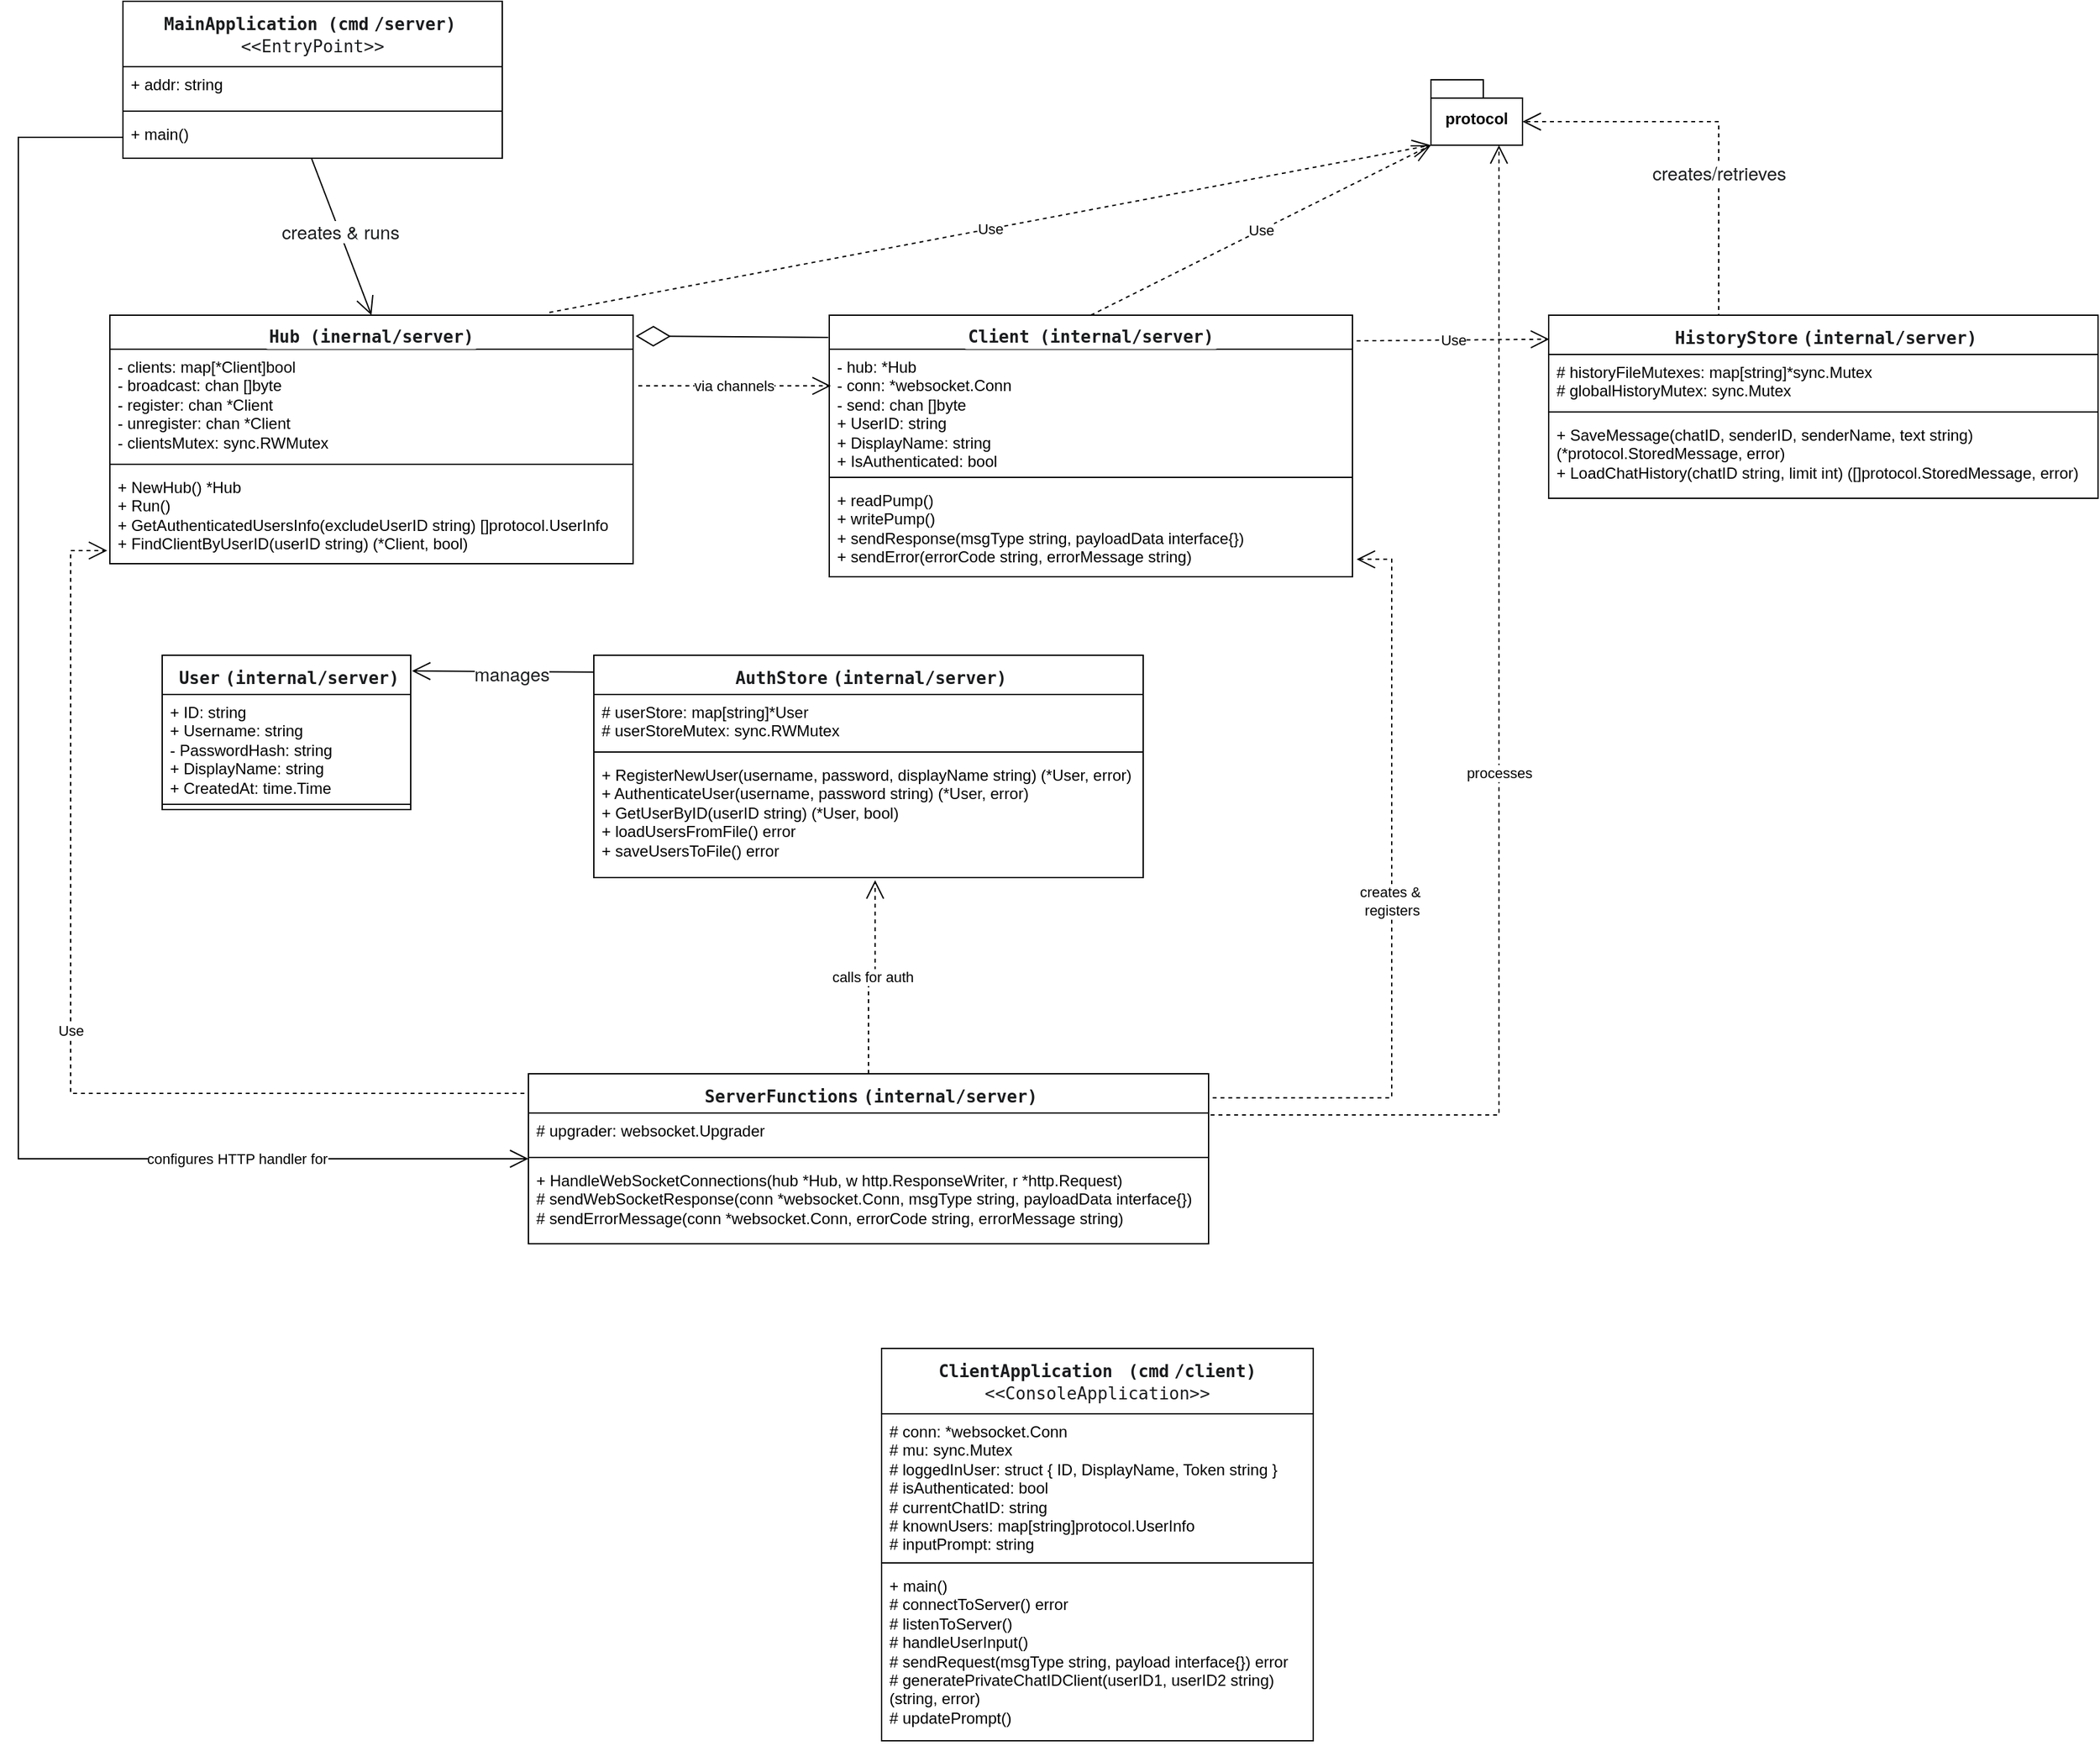 <mxfile version="27.0.9">
  <diagram name="Page-1" id="AnPfhRRfJ8Vre6uEmrvF">
    <mxGraphModel dx="1678" dy="914" grid="1" gridSize="10" guides="1" tooltips="1" connect="1" arrows="1" fold="1" page="1" pageScale="1" pageWidth="1700" pageHeight="1400" math="0" shadow="0">
      <root>
        <mxCell id="0" />
        <mxCell id="1" parent="0" />
        <mxCell id="BHGn1KFHYBxR2rlhBs1O-1" value="&lt;div style=&quot;&quot;&gt;&lt;strong style=&quot;box-sizing: border-box; color: rgb(26, 28, 30); font-family: &amp;quot;Google Sans Text&amp;quot;, &amp;quot;Helvetica Neue&amp;quot;, sans-serif; font-size: 14px; background-color: rgb(255, 255, 255);&quot; class=&quot;ng-star-inserted&quot;&gt;&lt;span style=&quot;box-sizing: border-box; background-image: none; background-position: 0% 0%; background-size: auto; background-repeat: repeat; background-attachment: scroll; background-origin: padding-box; background-clip: border-box; border-color: rgb(255, 255, 255); border-style: solid; border-width: 1px; border-image: none 100% / 1 / 0 stretch; border-radius: 3px; font-size: 13px; padding: 0px 3px; display: inline-block; font-family: &amp;quot;DM Mono&amp;quot;, monospace;&quot; class=&quot;inline-code ng-star-inserted&quot;&gt;MainApplication (cmd&lt;strong style=&quot;box-sizing: border-box; font-family: &amp;quot;Google Sans Text&amp;quot;, &amp;quot;Helvetica Neue&amp;quot;, sans-serif; font-size: 14px; text-align: start;&quot; class=&quot;ng-star-inserted&quot;&gt;&lt;span style=&quot;box-sizing: border-box; background-image: none; background-position: 0% 0%; background-size: auto; background-repeat: repeat; background-attachment: scroll; background-origin: padding-box; background-clip: border-box; border-color: rgb(255, 255, 255); border-style: solid; border-width: 1px; border-image: none 100% / 1 / 0 stretch; border-radius: 3px; font-size: 13px; padding: 0px 3px; display: inline-block; font-family: &amp;quot;DM Mono&amp;quot;, monospace;&quot; class=&quot;inline-code ng-star-inserted&quot;&gt;/server)&lt;/span&gt;&lt;/strong&gt;&lt;br&gt;&lt;span style=&quot;font-weight: 400;&quot;&gt;&amp;lt;&amp;lt;EntryPoint&amp;gt;&amp;gt;&lt;/span&gt;&lt;/span&gt;&lt;/strong&gt;&lt;/div&gt;" style="swimlane;fontStyle=1;align=center;verticalAlign=top;childLayout=stackLayout;horizontal=1;startSize=50;horizontalStack=0;resizeParent=1;resizeParentMax=0;resizeLast=0;collapsible=1;marginBottom=0;whiteSpace=wrap;html=1;" vertex="1" parent="1">
          <mxGeometry x="150" y="35" width="290" height="120" as="geometry" />
        </mxCell>
        <mxCell id="BHGn1KFHYBxR2rlhBs1O-2" value="+ addr: string" style="text;strokeColor=none;fillColor=none;align=left;verticalAlign=top;spacingLeft=4;spacingRight=4;overflow=hidden;rotatable=0;points=[[0,0.5],[1,0.5]];portConstraint=eastwest;whiteSpace=wrap;html=1;" vertex="1" parent="BHGn1KFHYBxR2rlhBs1O-1">
          <mxGeometry y="50" width="290" height="30" as="geometry" />
        </mxCell>
        <mxCell id="BHGn1KFHYBxR2rlhBs1O-3" value="" style="line;strokeWidth=1;fillColor=none;align=left;verticalAlign=middle;spacingTop=-1;spacingLeft=3;spacingRight=3;rotatable=0;labelPosition=right;points=[];portConstraint=eastwest;strokeColor=inherit;" vertex="1" parent="BHGn1KFHYBxR2rlhBs1O-1">
          <mxGeometry y="80" width="290" height="8" as="geometry" />
        </mxCell>
        <mxCell id="BHGn1KFHYBxR2rlhBs1O-4" value="&lt;div&gt;+ main()&lt;/div&gt;" style="text;strokeColor=none;fillColor=none;align=left;verticalAlign=top;spacingLeft=4;spacingRight=4;overflow=hidden;rotatable=0;points=[[0,0.5],[1,0.5]];portConstraint=eastwest;whiteSpace=wrap;html=1;" vertex="1" parent="BHGn1KFHYBxR2rlhBs1O-1">
          <mxGeometry y="88" width="290" height="32" as="geometry" />
        </mxCell>
        <mxCell id="BHGn1KFHYBxR2rlhBs1O-5" value="&lt;div style=&quot;text-align: start;&quot;&gt;&lt;strong style=&quot;box-sizing: border-box; color: rgb(26, 28, 30); font-family: &amp;quot;Google Sans Text&amp;quot;, &amp;quot;Helvetica Neue&amp;quot;, sans-serif; font-size: 14px; background-color: rgb(255, 255, 255);&quot; class=&quot;ng-star-inserted&quot;&gt;&lt;span style=&quot;box-sizing: border-box; background-image: none; background-position: 0% 0%; background-size: auto; background-repeat: repeat; background-attachment: scroll; background-origin: padding-box; background-clip: border-box; border-color: rgb(255, 255, 255); border-style: solid; border-width: 1px; border-image: none 100% / 1 / 0 stretch; border-radius: 3px; font-size: 13px; padding: 0px 3px; display: inline-block; font-family: &amp;quot;DM Mono&amp;quot;, monospace;&quot; class=&quot;inline-code ng-star-inserted&quot;&gt;Hub (inernal/server)&lt;/span&gt;&lt;/strong&gt;&lt;/div&gt;" style="swimlane;fontStyle=1;align=center;verticalAlign=top;childLayout=stackLayout;horizontal=1;startSize=26;horizontalStack=0;resizeParent=1;resizeParentMax=0;resizeLast=0;collapsible=1;marginBottom=0;whiteSpace=wrap;html=1;" vertex="1" parent="1">
          <mxGeometry x="140" y="275" width="400" height="190" as="geometry" />
        </mxCell>
        <mxCell id="BHGn1KFHYBxR2rlhBs1O-6" value="&lt;div&gt;- clients: map[*Client]bool&lt;/div&gt;&lt;div&gt;- broadcast: chan []byte&lt;/div&gt;&lt;div&gt;- register: chan *&lt;span style=&quot;background-color: transparent; color: light-dark(rgb(0, 0, 0), rgb(255, 255, 255));&quot;&gt;Client&lt;/span&gt;&lt;/div&gt;&lt;div&gt;- unregister: chan *&lt;span style=&quot;background-color: transparent; color: light-dark(rgb(0, 0, 0), rgb(255, 255, 255));&quot;&gt;Client&lt;/span&gt;&lt;/div&gt;&lt;div&gt;- clientsMutex: sync.RWMutex&lt;/div&gt;" style="text;strokeColor=none;fillColor=none;align=left;verticalAlign=top;spacingLeft=4;spacingRight=4;overflow=hidden;rotatable=0;points=[[0,0.5],[1,0.5]];portConstraint=eastwest;whiteSpace=wrap;html=1;" vertex="1" parent="BHGn1KFHYBxR2rlhBs1O-5">
          <mxGeometry y="26" width="400" height="84" as="geometry" />
        </mxCell>
        <mxCell id="BHGn1KFHYBxR2rlhBs1O-7" value="" style="line;strokeWidth=1;fillColor=none;align=left;verticalAlign=middle;spacingTop=-1;spacingLeft=3;spacingRight=3;rotatable=0;labelPosition=right;points=[];portConstraint=eastwest;strokeColor=inherit;" vertex="1" parent="BHGn1KFHYBxR2rlhBs1O-5">
          <mxGeometry y="110" width="400" height="8" as="geometry" />
        </mxCell>
        <mxCell id="BHGn1KFHYBxR2rlhBs1O-8" value="&lt;div&gt;+ NewHub() *Hub&lt;/div&gt;&lt;div&gt;+ Run()&lt;/div&gt;&lt;div&gt;+ GetAuthenticatedUsersInfo(excludeUserID string) []protocol.UserInfo&lt;/div&gt;&lt;div&gt;+ FindClientByUserID(userID string) (*Client, bool)&lt;/div&gt;" style="text;strokeColor=none;fillColor=none;align=left;verticalAlign=top;spacingLeft=4;spacingRight=4;overflow=hidden;rotatable=0;points=[[0,0.5],[1,0.5]];portConstraint=eastwest;whiteSpace=wrap;html=1;" vertex="1" parent="BHGn1KFHYBxR2rlhBs1O-5">
          <mxGeometry y="118" width="400" height="72" as="geometry" />
        </mxCell>
        <mxCell id="BHGn1KFHYBxR2rlhBs1O-21" value="" style="endArrow=open;endFill=1;endSize=12;html=1;rounded=0;exitX=0.497;exitY=1;exitDx=0;exitDy=0;exitPerimeter=0;entryX=0.5;entryY=0;entryDx=0;entryDy=0;" edge="1" parent="1" source="BHGn1KFHYBxR2rlhBs1O-4" target="BHGn1KFHYBxR2rlhBs1O-5">
          <mxGeometry width="160" relative="1" as="geometry">
            <mxPoint x="360" y="-45" as="sourcePoint" />
            <mxPoint x="520" y="-45" as="targetPoint" />
          </mxGeometry>
        </mxCell>
        <mxCell id="BHGn1KFHYBxR2rlhBs1O-22" value="&lt;span style=&quot;color: rgb(26, 28, 30); font-family: &amp;quot;Google Sans Text&amp;quot;, &amp;quot;Helvetica Neue&amp;quot;, sans-serif; font-size: 14px; text-align: left; text-wrap-mode: wrap;&quot;&gt;creates &amp;amp; runs&lt;/span&gt;" style="edgeLabel;html=1;align=center;verticalAlign=middle;resizable=0;points=[];" vertex="1" connectable="0" parent="BHGn1KFHYBxR2rlhBs1O-21">
          <mxGeometry x="-0.069" relative="1" as="geometry">
            <mxPoint as="offset" />
          </mxGeometry>
        </mxCell>
        <mxCell id="BHGn1KFHYBxR2rlhBs1O-23" value="&lt;div style=&quot;text-align: start;&quot;&gt;&lt;strong style=&quot;box-sizing: border-box; color: rgb(26, 28, 30); font-family: &amp;quot;Google Sans Text&amp;quot;, &amp;quot;Helvetica Neue&amp;quot;, sans-serif; font-size: 14px; background-color: rgb(255, 255, 255);&quot; class=&quot;ng-star-inserted&quot;&gt;&lt;span style=&quot;box-sizing: border-box; background-image: none; background-position: 0% 0%; background-size: auto; background-repeat: repeat; background-attachment: scroll; background-origin: padding-box; background-clip: border-box; border-color: rgb(255, 255, 255); border-style: solid; border-width: 1px; border-image: none 100% / 1 / 0 stretch; border-radius: 3px; font-size: 13px; padding: 0px 3px; display: inline-block; font-family: &amp;quot;DM Mono&amp;quot;, monospace;&quot; class=&quot;inline-code ng-star-inserted&quot;&gt;Client (internal/server)&lt;/span&gt;&lt;/strong&gt;&lt;/div&gt;" style="swimlane;fontStyle=1;align=center;verticalAlign=top;childLayout=stackLayout;horizontal=1;startSize=26;horizontalStack=0;resizeParent=1;resizeParentMax=0;resizeLast=0;collapsible=1;marginBottom=0;whiteSpace=wrap;html=1;" vertex="1" parent="1">
          <mxGeometry x="690" y="275" width="400" height="200" as="geometry" />
        </mxCell>
        <mxCell id="BHGn1KFHYBxR2rlhBs1O-24" value="&lt;div&gt;- hub: *Hub&lt;/div&gt;&lt;div&gt;- conn: *websocket.Conn&lt;/div&gt;&lt;div&gt;- send: chan []byte&lt;/div&gt;&lt;div&gt;+ UserID: string&lt;/div&gt;&lt;div&gt;+ DisplayName: string&lt;/div&gt;&lt;div&gt;+ IsAuthenticated: bool&lt;/div&gt;" style="text;strokeColor=none;fillColor=none;align=left;verticalAlign=top;spacingLeft=4;spacingRight=4;overflow=hidden;rotatable=0;points=[[0,0.5],[1,0.5]];portConstraint=eastwest;whiteSpace=wrap;html=1;" vertex="1" parent="BHGn1KFHYBxR2rlhBs1O-23">
          <mxGeometry y="26" width="400" height="94" as="geometry" />
        </mxCell>
        <mxCell id="BHGn1KFHYBxR2rlhBs1O-25" value="" style="line;strokeWidth=1;fillColor=none;align=left;verticalAlign=middle;spacingTop=-1;spacingLeft=3;spacingRight=3;rotatable=0;labelPosition=right;points=[];portConstraint=eastwest;strokeColor=inherit;" vertex="1" parent="BHGn1KFHYBxR2rlhBs1O-23">
          <mxGeometry y="120" width="400" height="8" as="geometry" />
        </mxCell>
        <mxCell id="BHGn1KFHYBxR2rlhBs1O-26" value="&lt;div&gt;+ readPump()&lt;/div&gt;&lt;div&gt;+ writePump()&lt;/div&gt;&lt;div&gt;+ sendResponse(msgType string, payloadData interface{})&lt;/div&gt;&lt;div&gt;+ sendError(errorCode string, errorMessage string)&lt;/div&gt;" style="text;strokeColor=none;fillColor=none;align=left;verticalAlign=top;spacingLeft=4;spacingRight=4;overflow=hidden;rotatable=0;points=[[0,0.5],[1,0.5]];portConstraint=eastwest;whiteSpace=wrap;html=1;" vertex="1" parent="BHGn1KFHYBxR2rlhBs1O-23">
          <mxGeometry y="128" width="400" height="72" as="geometry" />
        </mxCell>
        <mxCell id="BHGn1KFHYBxR2rlhBs1O-27" value="" style="endArrow=diamondThin;endFill=0;endSize=24;html=1;rounded=0;entryX=1.005;entryY=0.084;entryDx=0;entryDy=0;entryPerimeter=0;exitX=-0.002;exitY=0.085;exitDx=0;exitDy=0;exitPerimeter=0;" edge="1" parent="1" source="BHGn1KFHYBxR2rlhBs1O-23" target="BHGn1KFHYBxR2rlhBs1O-5">
          <mxGeometry width="160" relative="1" as="geometry">
            <mxPoint x="640" y="305" as="sourcePoint" />
            <mxPoint x="770" y="65" as="targetPoint" />
          </mxGeometry>
        </mxCell>
        <mxCell id="BHGn1KFHYBxR2rlhBs1O-32" value="&lt;div style=&quot;text-align: start;&quot;&gt;&lt;strong style=&quot;box-sizing: border-box; color: rgb(26, 28, 30); font-family: &amp;quot;Google Sans Text&amp;quot;, &amp;quot;Helvetica Neue&amp;quot;, sans-serif; font-size: 14px; background-color: rgb(255, 255, 255);&quot; class=&quot;ng-star-inserted&quot;&gt;&lt;span style=&quot;box-sizing: border-box; background-image: none; background-position: 0% 0%; background-size: auto; background-repeat: repeat; background-attachment: scroll; background-origin: padding-box; background-clip: border-box; border-color: rgb(255, 255, 255); border-style: solid; border-width: 1px; border-image: none 100% / 1 / 0 stretch; border-radius: 3px; font-size: 13px; padding: 0px 3px; display: inline-block; font-family: &amp;quot;DM Mono&amp;quot;, monospace;&quot; class=&quot;inline-code ng-star-inserted&quot;&gt;&lt;strong style=&quot;box-sizing: border-box; font-family: &amp;quot;Google Sans Text&amp;quot;, &amp;quot;Helvetica Neue&amp;quot;, sans-serif; font-size: 14px;&quot; class=&quot;ng-star-inserted&quot;&gt;&lt;span style=&quot;box-sizing: border-box; background-image: none; background-position: 0% 0%; background-size: auto; background-repeat: repeat; background-attachment: scroll; background-origin: padding-box; background-clip: border-box; border-color: rgb(255, 255, 255); border-style: solid; border-width: 1px; border-image: none 100% / 1 / 0 stretch; border-radius: 3px; font-size: 13px; padding: 0px 3px; display: inline-block; font-family: &amp;quot;DM Mono&amp;quot;, monospace;&quot; class=&quot;inline-code ng-star-inserted&quot;&gt;AuthStore&lt;/span&gt;&lt;/strong&gt;(internal/server)&lt;/span&gt;&lt;/strong&gt;&lt;/div&gt;" style="swimlane;fontStyle=1;align=center;verticalAlign=top;childLayout=stackLayout;horizontal=1;startSize=30;horizontalStack=0;resizeParent=1;resizeParentMax=0;resizeLast=0;collapsible=1;marginBottom=0;whiteSpace=wrap;html=1;" vertex="1" parent="1">
          <mxGeometry x="510" y="535" width="420" height="170" as="geometry" />
        </mxCell>
        <mxCell id="BHGn1KFHYBxR2rlhBs1O-33" value="&lt;div&gt;# userStore: map[string]*User&lt;/div&gt;&lt;div&gt;# userStoreMutex: sync.RWMutex&lt;/div&gt;" style="text;strokeColor=none;fillColor=none;align=left;verticalAlign=top;spacingLeft=4;spacingRight=4;overflow=hidden;rotatable=0;points=[[0,0.5],[1,0.5]];portConstraint=eastwest;whiteSpace=wrap;html=1;" vertex="1" parent="BHGn1KFHYBxR2rlhBs1O-32">
          <mxGeometry y="30" width="420" height="40" as="geometry" />
        </mxCell>
        <mxCell id="BHGn1KFHYBxR2rlhBs1O-34" value="" style="line;strokeWidth=1;fillColor=none;align=left;verticalAlign=middle;spacingTop=-1;spacingLeft=3;spacingRight=3;rotatable=0;labelPosition=right;points=[];portConstraint=eastwest;strokeColor=inherit;" vertex="1" parent="BHGn1KFHYBxR2rlhBs1O-32">
          <mxGeometry y="70" width="420" height="8" as="geometry" />
        </mxCell>
        <mxCell id="BHGn1KFHYBxR2rlhBs1O-35" value="&lt;div&gt;+ RegisterNewUser(username, password, displayName string) (*User, error)&lt;/div&gt;&lt;div&gt;+ AuthenticateUser(username, password string) (*User, error)&lt;/div&gt;&lt;div&gt;+ GetUserByID(userID string) (*User, bool)&lt;/div&gt;&lt;div&gt;+ loadUsersFromFile() error&lt;/div&gt;&lt;div&gt;+ saveUsersToFile() error&lt;/div&gt;" style="text;strokeColor=none;fillColor=none;align=left;verticalAlign=top;spacingLeft=4;spacingRight=4;overflow=hidden;rotatable=0;points=[[0,0.5],[1,0.5]];portConstraint=eastwest;whiteSpace=wrap;html=1;" vertex="1" parent="BHGn1KFHYBxR2rlhBs1O-32">
          <mxGeometry y="78" width="420" height="92" as="geometry" />
        </mxCell>
        <mxCell id="BHGn1KFHYBxR2rlhBs1O-36" value="protocol" style="shape=folder;fontStyle=1;spacingTop=10;tabWidth=40;tabHeight=14;tabPosition=left;html=1;whiteSpace=wrap;" vertex="1" parent="1">
          <mxGeometry x="1150" y="95" width="70" height="50" as="geometry" />
        </mxCell>
        <mxCell id="BHGn1KFHYBxR2rlhBs1O-38" value="Use" style="endArrow=open;endSize=12;dashed=1;html=1;rounded=0;exitX=0.84;exitY=-0.011;exitDx=0;exitDy=0;exitPerimeter=0;entryX=0;entryY=0;entryDx=0;entryDy=50;entryPerimeter=0;" edge="1" parent="1" source="BHGn1KFHYBxR2rlhBs1O-5" target="BHGn1KFHYBxR2rlhBs1O-36">
          <mxGeometry width="160" relative="1" as="geometry">
            <mxPoint x="530" y="175" as="sourcePoint" />
            <mxPoint x="690" y="175" as="targetPoint" />
          </mxGeometry>
        </mxCell>
        <mxCell id="BHGn1KFHYBxR2rlhBs1O-39" value="Use" style="endArrow=open;endSize=12;dashed=1;html=1;rounded=0;exitX=0.5;exitY=0;exitDx=0;exitDy=0;" edge="1" parent="1" source="BHGn1KFHYBxR2rlhBs1O-23">
          <mxGeometry width="160" relative="1" as="geometry">
            <mxPoint x="890" y="75" as="sourcePoint" />
            <mxPoint x="1150" y="145" as="targetPoint" />
          </mxGeometry>
        </mxCell>
        <mxCell id="BHGn1KFHYBxR2rlhBs1O-40" value="via channels" style="endArrow=open;endSize=12;dashed=1;html=1;rounded=0;exitX=1.01;exitY=0.333;exitDx=0;exitDy=0;exitPerimeter=0;entryX=0.003;entryY=0.298;entryDx=0;entryDy=0;entryPerimeter=0;" edge="1" parent="1" source="BHGn1KFHYBxR2rlhBs1O-6" target="BHGn1KFHYBxR2rlhBs1O-24">
          <mxGeometry width="160" relative="1" as="geometry">
            <mxPoint x="950" y="303" as="sourcePoint" />
            <mxPoint x="1064" y="165" as="targetPoint" />
          </mxGeometry>
        </mxCell>
        <mxCell id="BHGn1KFHYBxR2rlhBs1O-41" value="&lt;div style=&quot;text-align: start;&quot;&gt;&lt;strong style=&quot;box-sizing: border-box; color: rgb(26, 28, 30); font-family: &amp;quot;Google Sans Text&amp;quot;, &amp;quot;Helvetica Neue&amp;quot;, sans-serif; font-size: 14px; background-color: rgb(255, 255, 255);&quot; class=&quot;ng-star-inserted&quot;&gt;&lt;span style=&quot;box-sizing: border-box; background-image: none; background-position: 0% 0%; background-size: auto; background-repeat: repeat; background-attachment: scroll; background-origin: padding-box; background-clip: border-box; border-color: rgb(255, 255, 255); border-style: solid; border-width: 1px; border-image: none 100% / 1 / 0 stretch; border-radius: 3px; font-size: 13px; padding: 0px 3px; display: inline-block; font-family: &amp;quot;DM Mono&amp;quot;, monospace;&quot; class=&quot;inline-code ng-star-inserted&quot;&gt;&lt;strong style=&quot;box-sizing: border-box; font-family: &amp;quot;Google Sans Text&amp;quot;, &amp;quot;Helvetica Neue&amp;quot;, sans-serif; font-size: 14px;&quot; class=&quot;ng-star-inserted&quot;&gt;&lt;span style=&quot;box-sizing: border-box; background-image: none; background-position: 0% 0%; background-size: auto; background-repeat: repeat; background-attachment: scroll; background-origin: padding-box; background-clip: border-box; border-color: rgb(255, 255, 255); border-style: solid; border-width: 1px; border-image: none 100% / 1 / 0 stretch; border-radius: 3px; font-size: 13px; padding: 0px 3px; display: inline-block; font-family: &amp;quot;DM Mono&amp;quot;, monospace;&quot; class=&quot;inline-code ng-star-inserted&quot;&gt;User&lt;/span&gt;&lt;/strong&gt;(internal/server)&lt;/span&gt;&lt;/strong&gt;&lt;/div&gt;" style="swimlane;fontStyle=1;align=center;verticalAlign=top;childLayout=stackLayout;horizontal=1;startSize=30;horizontalStack=0;resizeParent=1;resizeParentMax=0;resizeLast=0;collapsible=1;marginBottom=0;whiteSpace=wrap;html=1;" vertex="1" parent="1">
          <mxGeometry x="180" y="535" width="190" height="118" as="geometry" />
        </mxCell>
        <mxCell id="BHGn1KFHYBxR2rlhBs1O-42" value="&lt;div&gt;+ ID: string&lt;/div&gt;&lt;div&gt;+ Username: string&lt;/div&gt;&lt;div&gt;- PasswordHash: string&lt;/div&gt;&lt;div&gt;+ DisplayName: string&lt;/div&gt;&lt;div&gt;+ CreatedAt: time.Time&lt;/div&gt;" style="text;strokeColor=none;fillColor=none;align=left;verticalAlign=top;spacingLeft=4;spacingRight=4;overflow=hidden;rotatable=0;points=[[0,0.5],[1,0.5]];portConstraint=eastwest;whiteSpace=wrap;html=1;" vertex="1" parent="BHGn1KFHYBxR2rlhBs1O-41">
          <mxGeometry y="30" width="190" height="80" as="geometry" />
        </mxCell>
        <mxCell id="BHGn1KFHYBxR2rlhBs1O-43" value="" style="line;strokeWidth=1;fillColor=none;align=left;verticalAlign=middle;spacingTop=-1;spacingLeft=3;spacingRight=3;rotatable=0;labelPosition=right;points=[];portConstraint=eastwest;strokeColor=inherit;" vertex="1" parent="BHGn1KFHYBxR2rlhBs1O-41">
          <mxGeometry y="110" width="190" height="8" as="geometry" />
        </mxCell>
        <mxCell id="BHGn1KFHYBxR2rlhBs1O-45" value="" style="endArrow=open;endFill=1;endSize=12;html=1;rounded=0;exitX=0;exitY=0.076;exitDx=0;exitDy=0;exitPerimeter=0;entryX=1.005;entryY=0.102;entryDx=0;entryDy=0;entryPerimeter=0;" edge="1" parent="1" source="BHGn1KFHYBxR2rlhBs1O-32" target="BHGn1KFHYBxR2rlhBs1O-41">
          <mxGeometry width="160" relative="1" as="geometry">
            <mxPoint x="430" y="495" as="sourcePoint" />
            <mxPoint x="590" y="495" as="targetPoint" />
          </mxGeometry>
        </mxCell>
        <mxCell id="BHGn1KFHYBxR2rlhBs1O-46" value="&lt;span style=&quot;color: rgb(26, 28, 30); font-family: &amp;quot;Google Sans Text&amp;quot;, &amp;quot;Helvetica Neue&amp;quot;, sans-serif; font-size: 14px; text-align: left; text-wrap-mode: wrap;&quot;&gt;manages&lt;/span&gt;" style="edgeLabel;html=1;align=center;verticalAlign=middle;resizable=0;points=[];" vertex="1" connectable="0" parent="BHGn1KFHYBxR2rlhBs1O-45">
          <mxGeometry x="-0.093" y="1" relative="1" as="geometry">
            <mxPoint as="offset" />
          </mxGeometry>
        </mxCell>
        <mxCell id="BHGn1KFHYBxR2rlhBs1O-47" value="&lt;div style=&quot;text-align: start;&quot;&gt;&lt;strong style=&quot;box-sizing: border-box; color: rgb(26, 28, 30); font-family: &amp;quot;Google Sans Text&amp;quot;, &amp;quot;Helvetica Neue&amp;quot;, sans-serif; font-size: 14px; background-color: rgb(255, 255, 255);&quot; class=&quot;ng-star-inserted&quot;&gt;&lt;span style=&quot;box-sizing: border-box; background-image: none; background-position: 0% 0%; background-size: auto; background-repeat: repeat; background-attachment: scroll; background-origin: padding-box; background-clip: border-box; border-color: rgb(255, 255, 255); border-style: solid; border-width: 1px; border-image: none 100% / 1 / 0 stretch; border-radius: 3px; font-size: 13px; padding: 0px 3px; display: inline-block; font-family: &amp;quot;DM Mono&amp;quot;, monospace;&quot; class=&quot;inline-code ng-star-inserted&quot;&gt;&lt;strong style=&quot;box-sizing: border-box; font-family: &amp;quot;Google Sans Text&amp;quot;, &amp;quot;Helvetica Neue&amp;quot;, sans-serif; font-size: 14px;&quot; class=&quot;ng-star-inserted&quot;&gt;&lt;span style=&quot;box-sizing: border-box; background-image: none; background-position: 0% 0%; background-size: auto; background-repeat: repeat; background-attachment: scroll; background-origin: padding-box; background-clip: border-box; border-color: rgb(255, 255, 255); border-style: solid; border-width: 1px; border-image: none 100% / 1 / 0 stretch; border-radius: 3px; font-size: 13px; padding: 0px 3px; display: inline-block; font-family: &amp;quot;DM Mono&amp;quot;, monospace;&quot; class=&quot;inline-code ng-star-inserted&quot;&gt;HistoryStore&lt;/span&gt;&lt;/strong&gt;(internal/server)&lt;/span&gt;&lt;/strong&gt;&lt;/div&gt;" style="swimlane;fontStyle=1;align=center;verticalAlign=top;childLayout=stackLayout;horizontal=1;startSize=30;horizontalStack=0;resizeParent=1;resizeParentMax=0;resizeLast=0;collapsible=1;marginBottom=0;whiteSpace=wrap;html=1;" vertex="1" parent="1">
          <mxGeometry x="1240" y="275" width="420" height="140" as="geometry" />
        </mxCell>
        <mxCell id="BHGn1KFHYBxR2rlhBs1O-48" value="&lt;div&gt;# historyFileMutexes: map[string]*sync.Mutex&lt;/div&gt;&lt;div&gt;# globalHistoryMutex: sync.Mutex&lt;/div&gt;" style="text;strokeColor=none;fillColor=none;align=left;verticalAlign=top;spacingLeft=4;spacingRight=4;overflow=hidden;rotatable=0;points=[[0,0.5],[1,0.5]];portConstraint=eastwest;whiteSpace=wrap;html=1;" vertex="1" parent="BHGn1KFHYBxR2rlhBs1O-47">
          <mxGeometry y="30" width="420" height="40" as="geometry" />
        </mxCell>
        <mxCell id="BHGn1KFHYBxR2rlhBs1O-49" value="" style="line;strokeWidth=1;fillColor=none;align=left;verticalAlign=middle;spacingTop=-1;spacingLeft=3;spacingRight=3;rotatable=0;labelPosition=right;points=[];portConstraint=eastwest;strokeColor=inherit;" vertex="1" parent="BHGn1KFHYBxR2rlhBs1O-47">
          <mxGeometry y="70" width="420" height="8" as="geometry" />
        </mxCell>
        <mxCell id="BHGn1KFHYBxR2rlhBs1O-50" value="&lt;div&gt;+ SaveMessage(chatID, senderID, senderName, text string) (*protocol.StoredMessage, error)&lt;/div&gt;&lt;div&gt;+ LoadChatHistory(chatID string, limit int) ([]protocol.StoredMessage, error)&lt;/div&gt;" style="text;strokeColor=none;fillColor=none;align=left;verticalAlign=top;spacingLeft=4;spacingRight=4;overflow=hidden;rotatable=0;points=[[0,0.5],[1,0.5]];portConstraint=eastwest;whiteSpace=wrap;html=1;" vertex="1" parent="BHGn1KFHYBxR2rlhBs1O-47">
          <mxGeometry y="78" width="420" height="62" as="geometry" />
        </mxCell>
        <mxCell id="BHGn1KFHYBxR2rlhBs1O-51" value="&lt;span style=&quot;color: rgb(26, 28, 30); font-family: &amp;quot;Google Sans Text&amp;quot;, &amp;quot;Helvetica Neue&amp;quot;, sans-serif; font-size: 14px; text-align: left; text-wrap-mode: wrap;&quot;&gt;creates/retrieves&lt;/span&gt;" style="endArrow=open;endSize=12;dashed=1;html=1;rounded=0;exitX=0.5;exitY=0;exitDx=0;exitDy=0;entryX=0;entryY=0;entryDx=70;entryDy=32;entryPerimeter=0;edgeStyle=elbowEdgeStyle;" edge="1" parent="1" source="BHGn1KFHYBxR2rlhBs1O-47" target="BHGn1KFHYBxR2rlhBs1O-36">
          <mxGeometry width="160" relative="1" as="geometry">
            <mxPoint x="1320" y="445" as="sourcePoint" />
            <mxPoint x="1480" y="445" as="targetPoint" />
            <Array as="points">
              <mxPoint x="1370" y="415" />
            </Array>
            <mxPoint as="offset" />
          </mxGeometry>
        </mxCell>
        <mxCell id="BHGn1KFHYBxR2rlhBs1O-52" value="&lt;div style=&quot;text-align: start;&quot;&gt;&lt;strong style=&quot;box-sizing: border-box; color: rgb(26, 28, 30); font-family: &amp;quot;Google Sans Text&amp;quot;, &amp;quot;Helvetica Neue&amp;quot;, sans-serif; font-size: 14px; background-color: rgb(255, 255, 255);&quot; class=&quot;ng-star-inserted&quot;&gt;&lt;span style=&quot;box-sizing: border-box; background-image: none; background-position: 0% 0%; background-size: auto; background-repeat: repeat; background-attachment: scroll; background-origin: padding-box; background-clip: border-box; border-color: rgb(255, 255, 255); border-style: solid; border-width: 1px; border-image: none 100% / 1 / 0 stretch; border-radius: 3px; font-size: 13px; padding: 0px 3px; display: inline-block; font-family: &amp;quot;DM Mono&amp;quot;, monospace;&quot; class=&quot;inline-code ng-star-inserted&quot;&gt;&lt;strong style=&quot;box-sizing: border-box; font-family: &amp;quot;Google Sans Text&amp;quot;, &amp;quot;Helvetica Neue&amp;quot;, sans-serif; font-size: 14px;&quot; class=&quot;ng-star-inserted&quot;&gt;&lt;span style=&quot;box-sizing: border-box; background-image: none; background-position: 0% 0%; background-size: auto; background-repeat: repeat; background-attachment: scroll; background-origin: padding-box; background-clip: border-box; border-color: rgb(255, 255, 255); border-style: solid; border-width: 1px; border-image: none 100% / 1 / 0 stretch; border-radius: 3px; font-size: 13px; padding: 0px 3px; display: inline-block; font-family: &amp;quot;DM Mono&amp;quot;, monospace;&quot; class=&quot;inline-code ng-star-inserted&quot;&gt;ServerFunctions&lt;/span&gt;&lt;/strong&gt;(internal/server)&lt;/span&gt;&lt;/strong&gt;&lt;/div&gt;" style="swimlane;fontStyle=1;align=center;verticalAlign=top;childLayout=stackLayout;horizontal=1;startSize=30;horizontalStack=0;resizeParent=1;resizeParentMax=0;resizeLast=0;collapsible=1;marginBottom=0;whiteSpace=wrap;html=1;" vertex="1" parent="1">
          <mxGeometry x="460" y="855" width="520" height="130" as="geometry" />
        </mxCell>
        <mxCell id="BHGn1KFHYBxR2rlhBs1O-53" value="# upgrader: websocket.Upgrader" style="text;strokeColor=none;fillColor=none;align=left;verticalAlign=top;spacingLeft=4;spacingRight=4;overflow=hidden;rotatable=0;points=[[0,0.5],[1,0.5]];portConstraint=eastwest;whiteSpace=wrap;html=1;" vertex="1" parent="BHGn1KFHYBxR2rlhBs1O-52">
          <mxGeometry y="30" width="520" height="30" as="geometry" />
        </mxCell>
        <mxCell id="BHGn1KFHYBxR2rlhBs1O-54" value="" style="line;strokeWidth=1;fillColor=none;align=left;verticalAlign=middle;spacingTop=-1;spacingLeft=3;spacingRight=3;rotatable=0;labelPosition=right;points=[];portConstraint=eastwest;strokeColor=inherit;" vertex="1" parent="BHGn1KFHYBxR2rlhBs1O-52">
          <mxGeometry y="60" width="520" height="8" as="geometry" />
        </mxCell>
        <mxCell id="BHGn1KFHYBxR2rlhBs1O-55" value="&lt;div&gt;+ HandleWebSocketConnections(hub *Hub, w http.ResponseWriter, r *http.Request)&lt;/div&gt;&lt;div&gt;# sendWebSocketResponse(conn *websocket.Conn, msgType string, payloadData interface{})&lt;/div&gt;&lt;div&gt;# sendErrorMessage(conn *websocket.Conn, errorCode string, errorMessage string)&lt;/div&gt;" style="text;strokeColor=none;fillColor=none;align=left;verticalAlign=top;spacingLeft=4;spacingRight=4;overflow=hidden;rotatable=0;points=[[0,0.5],[1,0.5]];portConstraint=eastwest;whiteSpace=wrap;html=1;" vertex="1" parent="BHGn1KFHYBxR2rlhBs1O-52">
          <mxGeometry y="68" width="520" height="62" as="geometry" />
        </mxCell>
        <mxCell id="BHGn1KFHYBxR2rlhBs1O-57" value="Use" style="endArrow=open;endSize=12;dashed=1;html=1;rounded=0;exitX=-0.006;exitY=0.115;exitDx=0;exitDy=0;exitPerimeter=0;entryX=-0.005;entryY=0.861;entryDx=0;entryDy=0;entryPerimeter=0;edgeStyle=elbowEdgeStyle;" edge="1" parent="1" source="BHGn1KFHYBxR2rlhBs1O-52" target="BHGn1KFHYBxR2rlhBs1O-8">
          <mxGeometry width="160" relative="1" as="geometry">
            <mxPoint x="370" y="895" as="sourcePoint" />
            <mxPoint x="120" y="525" as="targetPoint" />
            <Array as="points">
              <mxPoint x="110" y="675" />
            </Array>
          </mxGeometry>
        </mxCell>
        <mxCell id="BHGn1KFHYBxR2rlhBs1O-58" value="calls for auth" style="endArrow=open;endSize=12;dashed=1;html=1;rounded=0;exitX=0.5;exitY=0;exitDx=0;exitDy=0;entryX=0.512;entryY=1.022;entryDx=0;entryDy=0;entryPerimeter=0;edgeStyle=elbowEdgeStyle;elbow=vertical;" edge="1" parent="1" source="BHGn1KFHYBxR2rlhBs1O-52" target="BHGn1KFHYBxR2rlhBs1O-35">
          <mxGeometry x="0.003" width="160" relative="1" as="geometry">
            <mxPoint x="477" y="1210" as="sourcePoint" />
            <mxPoint x="188" y="745" as="targetPoint" />
            <mxPoint as="offset" />
          </mxGeometry>
        </mxCell>
        <mxCell id="BHGn1KFHYBxR2rlhBs1O-59" value="creates &amp;amp;&amp;nbsp;&lt;div&gt;registers&lt;/div&gt;" style="endArrow=open;endSize=12;dashed=1;html=1;rounded=0;exitX=1.006;exitY=0.141;exitDx=0;exitDy=0;exitPerimeter=0;entryX=1.008;entryY=0.815;entryDx=0;entryDy=0;entryPerimeter=0;edgeStyle=elbowEdgeStyle;" edge="1" parent="1" source="BHGn1KFHYBxR2rlhBs1O-52" target="BHGn1KFHYBxR2rlhBs1O-26">
          <mxGeometry width="160" relative="1" as="geometry">
            <mxPoint x="1260" y="825" as="sourcePoint" />
            <mxPoint x="1420" y="825" as="targetPoint" />
            <Array as="points">
              <mxPoint x="1120" y="665" />
            </Array>
          </mxGeometry>
        </mxCell>
        <mxCell id="BHGn1KFHYBxR2rlhBs1O-60" value="processes" style="endArrow=open;endSize=12;dashed=1;html=1;rounded=0;exitX=1.003;exitY=0.048;exitDx=0;exitDy=0;exitPerimeter=0;entryX=0.75;entryY=1;entryDx=0;entryDy=0;entryPerimeter=0;edgeStyle=elbowEdgeStyle;" edge="1" parent="1" source="BHGn1KFHYBxR2rlhBs1O-53" target="BHGn1KFHYBxR2rlhBs1O-36">
          <mxGeometry x="0.001" width="160" relative="1" as="geometry">
            <mxPoint x="1260" y="685" as="sourcePoint" />
            <mxPoint x="1420" y="685" as="targetPoint" />
            <Array as="points">
              <mxPoint x="1202" y="515" />
            </Array>
            <mxPoint as="offset" />
          </mxGeometry>
        </mxCell>
        <mxCell id="BHGn1KFHYBxR2rlhBs1O-61" value="&lt;div style=&quot;&quot;&gt;&lt;strong style=&quot;box-sizing: border-box; color: rgb(26, 28, 30); font-family: &amp;quot;Google Sans Text&amp;quot;, &amp;quot;Helvetica Neue&amp;quot;, sans-serif; font-size: 14px; background-color: rgb(255, 255, 255);&quot; class=&quot;ng-star-inserted&quot;&gt;&lt;span style=&quot;box-sizing: border-box; background-image: none; background-position: 0% 0%; background-size: auto; background-repeat: repeat; background-attachment: scroll; background-origin: padding-box; background-clip: border-box; border-color: rgb(255, 255, 255); border-style: solid; border-width: 1px; border-image: none 100% / 1 / 0 stretch; border-radius: 3px; font-size: 13px; padding: 0px 3px; display: inline-block; font-family: &amp;quot;DM Mono&amp;quot;, monospace;&quot; class=&quot;inline-code ng-star-inserted&quot;&gt;&lt;strong style=&quot;box-sizing: border-box; font-family: &amp;quot;Google Sans Text&amp;quot;, &amp;quot;Helvetica Neue&amp;quot;, sans-serif; font-size: 14px; text-align: start;&quot; class=&quot;ng-star-inserted&quot;&gt;&lt;span style=&quot;box-sizing: border-box; background-image: none; background-position: 0% 0%; background-size: auto; background-repeat: repeat; background-attachment: scroll; background-origin: padding-box; background-clip: border-box; border-color: rgb(255, 255, 255); border-style: solid; border-width: 1px; border-image: none 100% / 1 / 0 stretch; border-radius: 3px; font-size: 13px; padding: 0px 3px; display: inline-block; font-family: &amp;quot;DM Mono&amp;quot;, monospace;&quot; class=&quot;inline-code ng-star-inserted&quot;&gt;ClientApplication&lt;/span&gt;&lt;/strong&gt;&amp;nbsp;(cmd&lt;strong style=&quot;box-sizing: border-box; font-family: &amp;quot;Google Sans Text&amp;quot;, &amp;quot;Helvetica Neue&amp;quot;, sans-serif; font-size: 14px; text-align: start;&quot; class=&quot;ng-star-inserted&quot;&gt;&lt;span style=&quot;box-sizing: border-box; background-image: none; background-position: 0% 0%; background-size: auto; background-repeat: repeat; background-attachment: scroll; background-origin: padding-box; background-clip: border-box; border-color: rgb(255, 255, 255); border-style: solid; border-width: 1px; border-image: none 100% / 1 / 0 stretch; border-radius: 3px; font-size: 13px; padding: 0px 3px; display: inline-block; font-family: &amp;quot;DM Mono&amp;quot;, monospace;&quot; class=&quot;inline-code ng-star-inserted&quot;&gt;/client)&lt;/span&gt;&lt;/strong&gt;&lt;br&gt;&lt;span style=&quot;font-weight: 400;&quot;&gt;&amp;lt;&amp;lt;ConsoleApplication&amp;gt;&amp;gt;&lt;/span&gt;&lt;/span&gt;&lt;/strong&gt;&lt;/div&gt;" style="swimlane;fontStyle=1;align=center;verticalAlign=top;childLayout=stackLayout;horizontal=1;startSize=50;horizontalStack=0;resizeParent=1;resizeParentMax=0;resizeLast=0;collapsible=1;marginBottom=0;whiteSpace=wrap;html=1;" vertex="1" parent="1">
          <mxGeometry x="730" y="1065" width="330" height="300" as="geometry" />
        </mxCell>
        <mxCell id="BHGn1KFHYBxR2rlhBs1O-62" value="&lt;div&gt;# conn: *websocket.Conn&lt;/div&gt;&lt;div&gt;# mu: sync.Mutex&lt;/div&gt;&lt;div&gt;# loggedInUser: struct { ID, DisplayName, Token string }&lt;/div&gt;&lt;div&gt;# isAuthenticated: bool&lt;/div&gt;&lt;div&gt;# currentChatID: string&lt;/div&gt;&lt;div&gt;# knownUsers: map[string]protocol.UserInfo&lt;/div&gt;&lt;div&gt;# inputPrompt: string&lt;/div&gt;" style="text;strokeColor=none;fillColor=none;align=left;verticalAlign=top;spacingLeft=4;spacingRight=4;overflow=hidden;rotatable=0;points=[[0,0.5],[1,0.5]];portConstraint=eastwest;whiteSpace=wrap;html=1;" vertex="1" parent="BHGn1KFHYBxR2rlhBs1O-61">
          <mxGeometry y="50" width="330" height="110" as="geometry" />
        </mxCell>
        <mxCell id="BHGn1KFHYBxR2rlhBs1O-63" value="" style="line;strokeWidth=1;fillColor=none;align=left;verticalAlign=middle;spacingTop=-1;spacingLeft=3;spacingRight=3;rotatable=0;labelPosition=right;points=[];portConstraint=eastwest;strokeColor=inherit;" vertex="1" parent="BHGn1KFHYBxR2rlhBs1O-61">
          <mxGeometry y="160" width="330" height="8" as="geometry" />
        </mxCell>
        <mxCell id="BHGn1KFHYBxR2rlhBs1O-64" value="&lt;div&gt;+ main()&lt;/div&gt;&lt;div&gt;# connectToServer() error&lt;/div&gt;&lt;div&gt;# listenToServer()&lt;/div&gt;&lt;div&gt;# handleUserInput()&lt;/div&gt;&lt;div&gt;# sendRequest(msgType string, payload interface{}) error&lt;/div&gt;&lt;div&gt;# generatePrivateChatIDClient(userID1, userID2 string) (string, error)&lt;/div&gt;&lt;div&gt;# updatePrompt()&lt;br&gt;&lt;/div&gt;" style="text;strokeColor=none;fillColor=none;align=left;verticalAlign=top;spacingLeft=4;spacingRight=4;overflow=hidden;rotatable=0;points=[[0,0.5],[1,0.5]];portConstraint=eastwest;whiteSpace=wrap;html=1;" vertex="1" parent="BHGn1KFHYBxR2rlhBs1O-61">
          <mxGeometry y="168" width="330" height="132" as="geometry" />
        </mxCell>
        <mxCell id="BHGn1KFHYBxR2rlhBs1O-65" value="" style="endArrow=open;endFill=1;endSize=12;html=1;rounded=0;exitX=0;exitY=0.5;exitDx=0;exitDy=0;entryX=0;entryY=0.5;entryDx=0;entryDy=0;edgeStyle=elbowEdgeStyle;" edge="1" parent="1" source="BHGn1KFHYBxR2rlhBs1O-4" target="BHGn1KFHYBxR2rlhBs1O-52">
          <mxGeometry width="160" relative="1" as="geometry">
            <mxPoint x="-190" y="205" as="sourcePoint" />
            <mxPoint x="420" y="925" as="targetPoint" />
            <Array as="points">
              <mxPoint x="70" y="545" />
            </Array>
          </mxGeometry>
        </mxCell>
        <mxCell id="BHGn1KFHYBxR2rlhBs1O-66" value="configures HTTP handler for" style="edgeLabel;html=1;align=center;verticalAlign=middle;resizable=0;points=[];" vertex="1" connectable="0" parent="BHGn1KFHYBxR2rlhBs1O-65">
          <mxGeometry x="0.642" relative="1" as="geometry">
            <mxPoint x="1" as="offset" />
          </mxGeometry>
        </mxCell>
        <mxCell id="BHGn1KFHYBxR2rlhBs1O-67" value="Use" style="endArrow=open;endSize=12;dashed=1;html=1;rounded=0;exitX=1.008;exitY=0.098;exitDx=0;exitDy=0;exitPerimeter=0;entryX=0.001;entryY=0.131;entryDx=0;entryDy=0;entryPerimeter=0;" edge="1" parent="1" source="BHGn1KFHYBxR2rlhBs1O-23" target="BHGn1KFHYBxR2rlhBs1O-47">
          <mxGeometry width="160" relative="1" as="geometry">
            <mxPoint x="1370" y="525" as="sourcePoint" />
            <mxPoint x="1530" y="525" as="targetPoint" />
          </mxGeometry>
        </mxCell>
      </root>
    </mxGraphModel>
  </diagram>
</mxfile>
